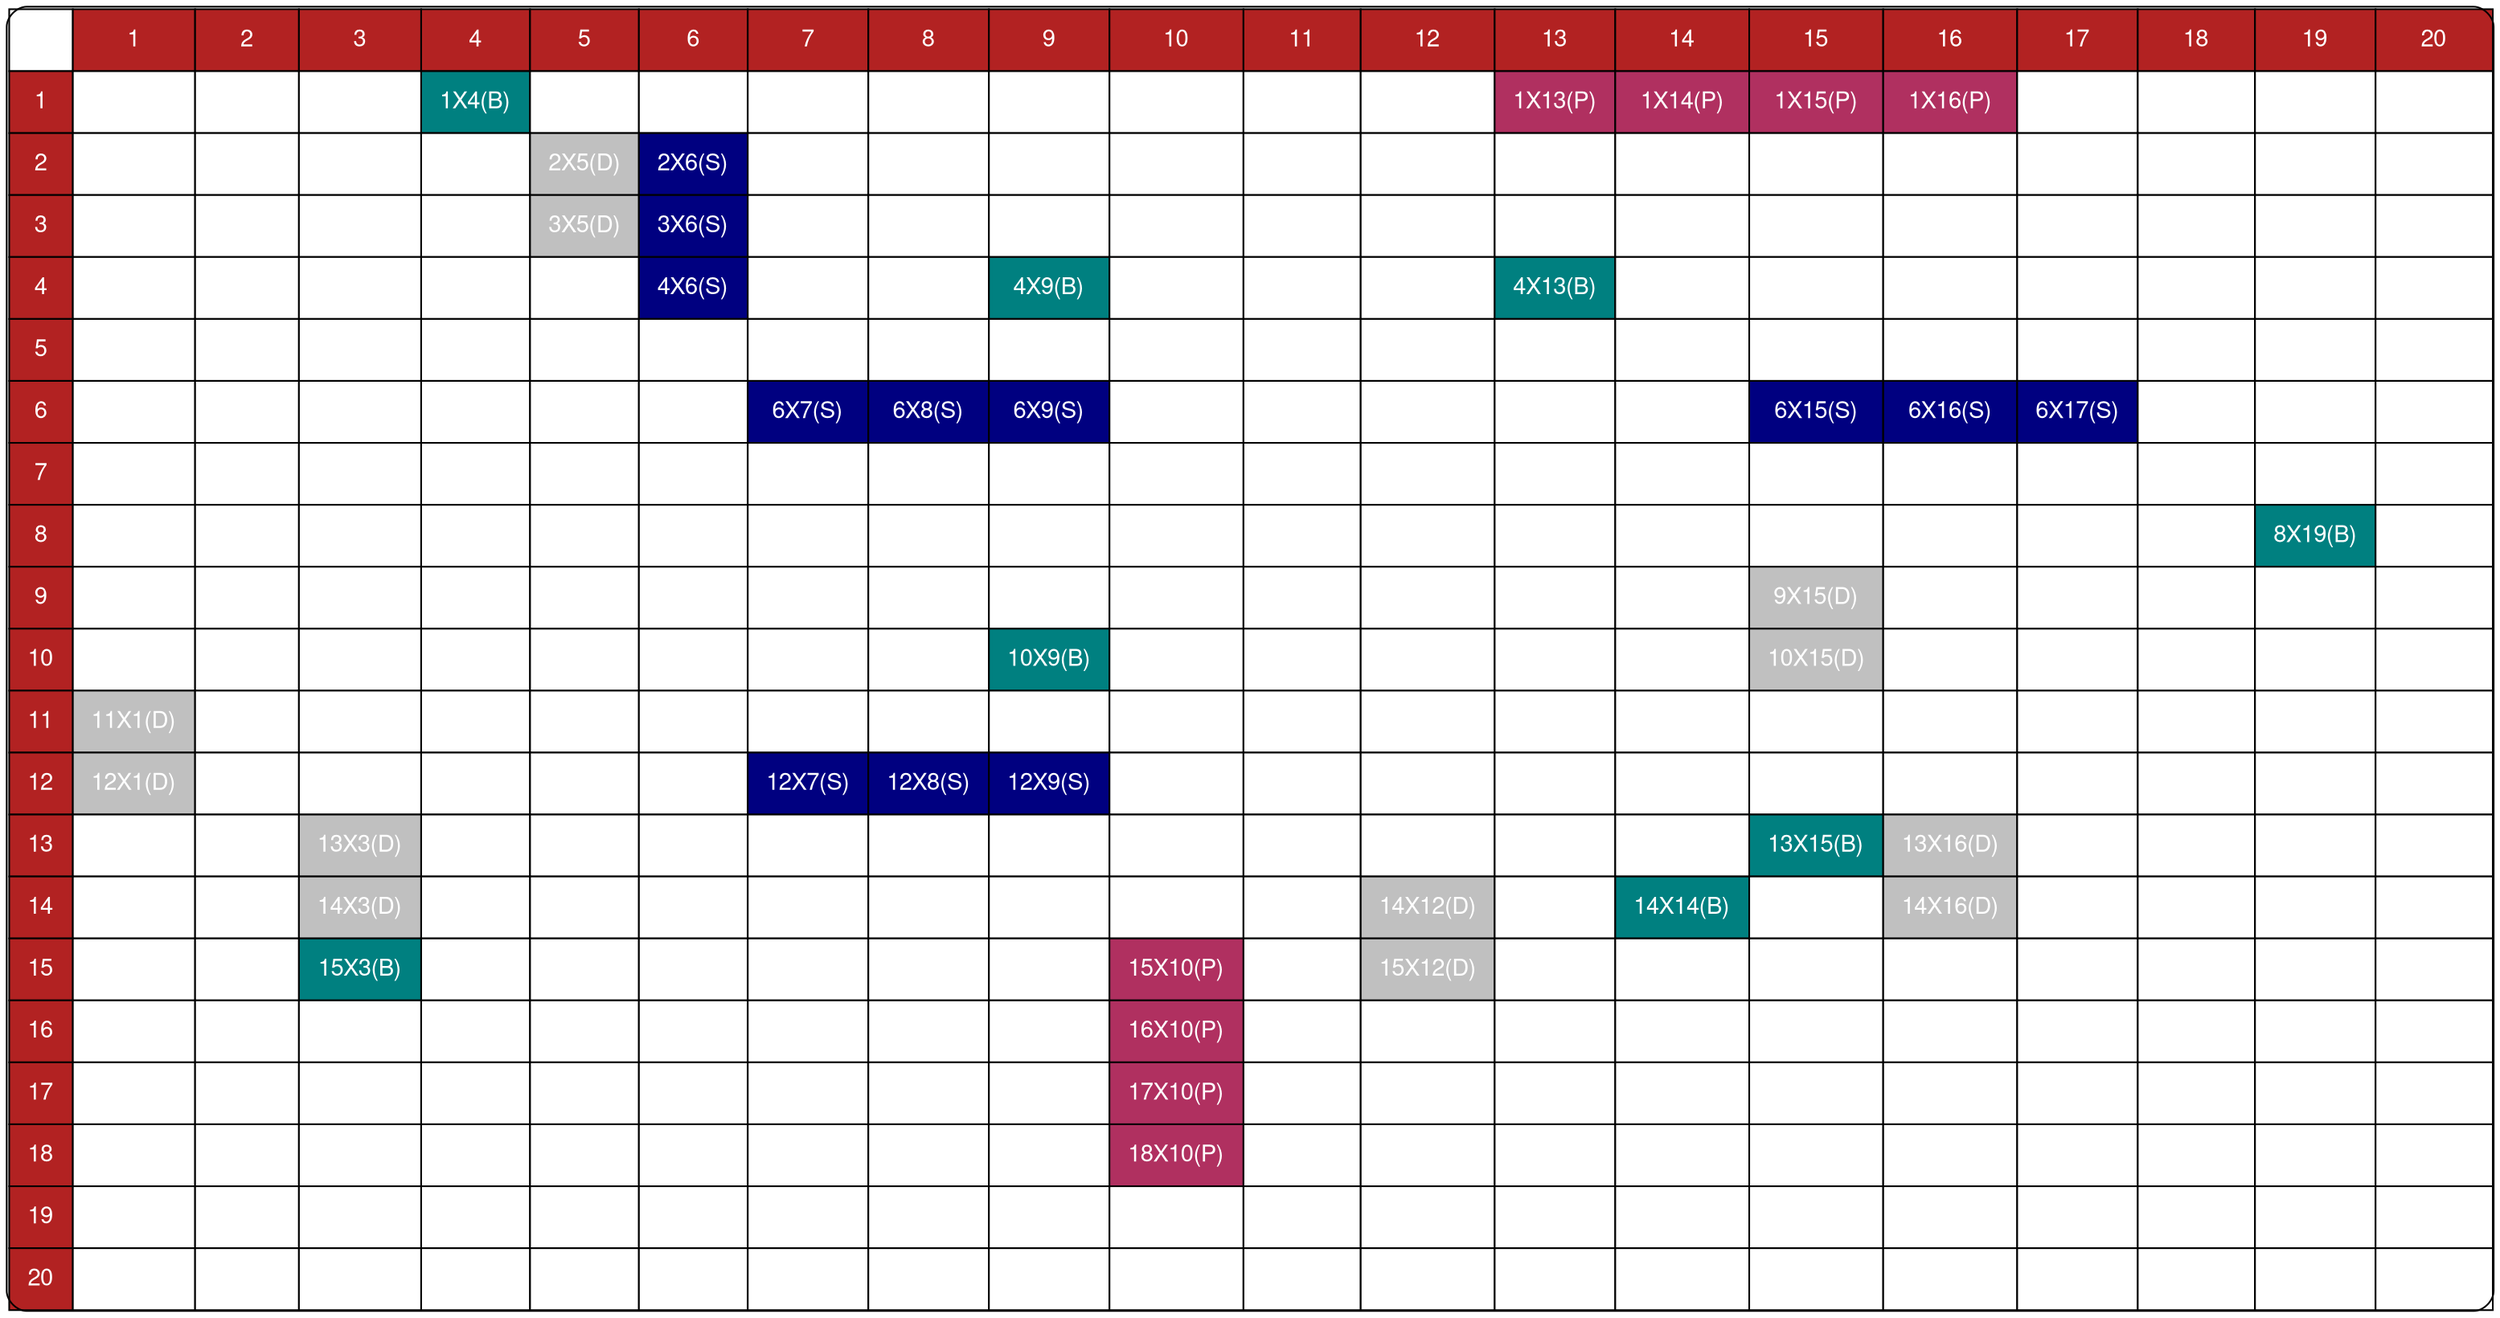 digraph html {
node [fontname="Helvetica,Arial,sans-serif", fontcolor="white"]
abc [shape = none, margin = 0, label=<
<TABLE BORDER = "1" CELLBORDER = "1" CELLSPACING="0" CELLPADDING="10" style='rounded'>

                    <TR>
	<TD > </TD>
<TD BGCOLOR="FireBrick">1</TD>
	<TD BGCOLOR="FireBrick">2</TD>
	<TD BGCOLOR="FireBrick">3</TD>
	<TD BGCOLOR="FireBrick">4</TD>
	<TD BGCOLOR="FireBrick">5</TD>
	<TD BGCOLOR="FireBrick">6</TD>
	<TD BGCOLOR="FireBrick">7</TD>
	<TD BGCOLOR="FireBrick">8</TD>
	<TD BGCOLOR="FireBrick">9</TD>
	<TD BGCOLOR="FireBrick">10</TD>
	<TD BGCOLOR="FireBrick">11</TD>
	<TD BGCOLOR="FireBrick">12</TD>
	<TD BGCOLOR="FireBrick">13</TD>
	<TD BGCOLOR="FireBrick">14</TD>
	<TD BGCOLOR="FireBrick">15</TD>
	<TD BGCOLOR="FireBrick">16</TD>
	<TD BGCOLOR="FireBrick">17</TD>
	<TD BGCOLOR="FireBrick">18</TD>
	<TD BGCOLOR="FireBrick">19</TD>
	<TD BGCOLOR="FireBrick">20</TD>
	
</TR>
<TR>
	<TD BGCOLOR="FireBrick">1</TD>
	<TD BGCOLOR="white">"1x1"</TD>
	<TD BGCOLOR="white">"1x2"</TD>
	<TD BGCOLOR="white">"1x3"</TD>
	<TD BGCOLOR="#008080">1X4(B)</TD>
	<TD BGCOLOR="white">"1x5"</TD>
	<TD BGCOLOR="white">"1x6"</TD>
	<TD BGCOLOR="white">"1x7"</TD>
	<TD BGCOLOR="white">"1x8"</TD>
	<TD BGCOLOR="white">"1x9"</TD>
	<TD BGCOLOR="white">"1x10"</TD>
	<TD BGCOLOR="white">"1x11"</TD>
	<TD BGCOLOR="white">"1x12"</TD>
	<TD BGCOLOR="Maroon">1X13(P)</TD>
	<TD BGCOLOR="Maroon">1X14(P)</TD>
	<TD BGCOLOR="Maroon">1X15(P)</TD>
	<TD BGCOLOR="Maroon">1X16(P)</TD>
	<TD BGCOLOR="white">"1x17"</TD>
	<TD BGCOLOR="white">"1x18"</TD>
	<TD BGCOLOR="white">"1x19"</TD>
	<TD BGCOLOR="white">"1x20"</TD>
	
</TR>
<TR>
	<TD BGCOLOR="FireBrick">2</TD>
	<TD BGCOLOR="white">"2x1"</TD>
	<TD BGCOLOR="white">"2x2"</TD>
	<TD BGCOLOR="white">"2x3"</TD>
	<TD BGCOLOR="white">"2x4"</TD>
	<TD BGCOLOR="Gray">2X5(D)</TD>
	<TD BGCOLOR="Navy">2X6(S)</TD>
	<TD BGCOLOR="white">"2x7"</TD>
	<TD BGCOLOR="white">"2x8"</TD>
	<TD BGCOLOR="white">"2x9"</TD>
	<TD BGCOLOR="white">"2x10"</TD>
	<TD BGCOLOR="white">"2x11"</TD>
	<TD BGCOLOR="white">"2x12"</TD>
	<TD BGCOLOR="white">"2x13"</TD>
	<TD BGCOLOR="white">"2x14"</TD>
	<TD BGCOLOR="white">"2x15"</TD>
	<TD BGCOLOR="white">"2x16"</TD>
	<TD BGCOLOR="white">"2x17"</TD>
	<TD BGCOLOR="white">"2x18"</TD>
	<TD BGCOLOR="white">"2x19"</TD>
	<TD BGCOLOR="white">"2x20"</TD>
	
</TR>
<TR>
	<TD BGCOLOR="FireBrick">3</TD>
	<TD BGCOLOR="white">"3x1"</TD>
	<TD BGCOLOR="white">"3x2"</TD>
	<TD BGCOLOR="white">"3x3"</TD>
	<TD BGCOLOR="white">"3x4"</TD>
	<TD BGCOLOR="Gray">3X5(D)</TD>
	<TD BGCOLOR="Navy">3X6(S)</TD>
	<TD BGCOLOR="white">"3x7"</TD>
	<TD BGCOLOR="white">"3x8"</TD>
	<TD BGCOLOR="white">"3x9"</TD>
	<TD BGCOLOR="white">"3x10"</TD>
	<TD BGCOLOR="white">"3x11"</TD>
	<TD BGCOLOR="white">"3x12"</TD>
	<TD BGCOLOR="white">"3x13"</TD>
	<TD BGCOLOR="white">"3x14"</TD>
	<TD BGCOLOR="white">"3x15"</TD>
	<TD BGCOLOR="white">"3x16"</TD>
	<TD BGCOLOR="white">"3x17"</TD>
	<TD BGCOLOR="white">"3x18"</TD>
	<TD BGCOLOR="white">"3x19"</TD>
	<TD BGCOLOR="white">"3x20"</TD>
	
</TR>
<TR>
	<TD BGCOLOR="FireBrick">4</TD>
	<TD BGCOLOR="white">"4x1"</TD>
	<TD BGCOLOR="white">"4x2"</TD>
	<TD BGCOLOR="white">"4x3"</TD>
	<TD BGCOLOR="white">"4x4"</TD>
	<TD BGCOLOR="white">"4x5"</TD>
	<TD BGCOLOR="Navy">4X6(S)</TD>
	<TD BGCOLOR="white">"4x7"</TD>
	<TD BGCOLOR="white">"4x8"</TD>
	<TD BGCOLOR="#008080">4X9(B)</TD>
	<TD BGCOLOR="white">"4x10"</TD>
	<TD BGCOLOR="white">"4x11"</TD>
	<TD BGCOLOR="white">"4x12"</TD>
	<TD BGCOLOR="#008080">4X13(B)</TD>
	<TD BGCOLOR="white">"4x14"</TD>
	<TD BGCOLOR="white">"4x15"</TD>
	<TD BGCOLOR="white">"4x16"</TD>
	<TD BGCOLOR="white">"4x17"</TD>
	<TD BGCOLOR="white">"4x18"</TD>
	<TD BGCOLOR="white">"4x19"</TD>
	<TD BGCOLOR="white">"4x20"</TD>
	
</TR>
<TR>
	<TD BGCOLOR="FireBrick">5</TD>
	<TD BGCOLOR="white">"5x1"</TD>
	<TD BGCOLOR="white">"5x2"</TD>
	<TD BGCOLOR="white">"5x3"</TD>
	<TD BGCOLOR="white">"5x4"</TD>
	<TD BGCOLOR="white">"5x5"</TD>
	<TD BGCOLOR="white">"5x6"</TD>
	<TD BGCOLOR="white">"5x7"</TD>
	<TD BGCOLOR="white">"5x8"</TD>
	<TD BGCOLOR="white">"5x9"</TD>
	<TD BGCOLOR="white">"5x10"</TD>
	<TD BGCOLOR="white">"5x11"</TD>
	<TD BGCOLOR="white">"5x12"</TD>
	<TD BGCOLOR="white">"5x13"</TD>
	<TD BGCOLOR="white">"5x14"</TD>
	<TD BGCOLOR="white">"5x15"</TD>
	<TD BGCOLOR="white">"5x16"</TD>
	<TD BGCOLOR="white">"5x17"</TD>
	<TD BGCOLOR="white">"5x18"</TD>
	<TD BGCOLOR="white">"5x19"</TD>
	<TD BGCOLOR="white">"5x20"</TD>
	
</TR>
<TR>
	<TD BGCOLOR="FireBrick">6</TD>
	<TD BGCOLOR="white">"6x1"</TD>
	<TD BGCOLOR="white">"6x2"</TD>
	<TD BGCOLOR="white">"6x3"</TD>
	<TD BGCOLOR="white">"6x4"</TD>
	<TD BGCOLOR="white">"6x5"</TD>
	<TD BGCOLOR="white">"6x6"</TD>
	<TD BGCOLOR="Navy">6X7(S)</TD>
	<TD BGCOLOR="Navy">6X8(S)</TD>
	<TD BGCOLOR="Navy">6X9(S)</TD>
	<TD BGCOLOR="white">"6x10"</TD>
	<TD BGCOLOR="white">"6x11"</TD>
	<TD BGCOLOR="white">"6x12"</TD>
	<TD BGCOLOR="white">"6x13"</TD>
	<TD BGCOLOR="white">"6x14"</TD>
	<TD BGCOLOR="Navy">6X15(S)</TD>
	<TD BGCOLOR="Navy">6X16(S)</TD>
	<TD BGCOLOR="Navy">6X17(S)</TD>
	<TD BGCOLOR="white">"6x18"</TD>
	<TD BGCOLOR="white">"6x19"</TD>
	<TD BGCOLOR="white">"6x20"</TD>
	
</TR>
<TR>
	<TD BGCOLOR="FireBrick">7</TD>
	<TD BGCOLOR="white">"7x1"</TD>
	<TD BGCOLOR="white">"7x2"</TD>
	<TD BGCOLOR="white">"7x3"</TD>
	<TD BGCOLOR="white">"7x4"</TD>
	<TD BGCOLOR="white">"7x5"</TD>
	<TD BGCOLOR="white">"7x6"</TD>
	<TD BGCOLOR="white">"7x7"</TD>
	<TD BGCOLOR="white">"7x8"</TD>
	<TD BGCOLOR="white">"7x9"</TD>
	<TD BGCOLOR="white">"7x10"</TD>
	<TD BGCOLOR="white">"7x11"</TD>
	<TD BGCOLOR="white">"7x12"</TD>
	<TD BGCOLOR="white">"7x13"</TD>
	<TD BGCOLOR="white">"7x14"</TD>
	<TD BGCOLOR="white">"7x15"</TD>
	<TD BGCOLOR="white">"7x16"</TD>
	<TD BGCOLOR="white">"7x17"</TD>
	<TD BGCOLOR="white">"7x18"</TD>
	<TD BGCOLOR="white">"7x19"</TD>
	<TD BGCOLOR="white">"7x20"</TD>
	
</TR>
<TR>
	<TD BGCOLOR="FireBrick">8</TD>
	<TD BGCOLOR="white">"8x1"</TD>
	<TD BGCOLOR="white">"8x2"</TD>
	<TD BGCOLOR="white">"8x3"</TD>
	<TD BGCOLOR="white">"8x4"</TD>
	<TD BGCOLOR="white">"8x5"</TD>
	<TD BGCOLOR="white">"8x6"</TD>
	<TD BGCOLOR="white">"8x7"</TD>
	<TD BGCOLOR="white">"8x8"</TD>
	<TD BGCOLOR="white">"8x9"</TD>
	<TD BGCOLOR="white">"8x10"</TD>
	<TD BGCOLOR="white">"8x11"</TD>
	<TD BGCOLOR="white">"8x12"</TD>
	<TD BGCOLOR="white">"8x13"</TD>
	<TD BGCOLOR="white">"8x14"</TD>
	<TD BGCOLOR="white">"8x15"</TD>
	<TD BGCOLOR="white">"8x16"</TD>
	<TD BGCOLOR="white">"8x17"</TD>
	<TD BGCOLOR="white">"8x18"</TD>
	<TD BGCOLOR="#008080">8X19(B)</TD>
	<TD BGCOLOR="white">"8x20"</TD>
	
</TR>
<TR>
	<TD BGCOLOR="FireBrick">9</TD>
	<TD BGCOLOR="white">"9x1"</TD>
	<TD BGCOLOR="white">"9x2"</TD>
	<TD BGCOLOR="white">"9x3"</TD>
	<TD BGCOLOR="white">"9x4"</TD>
	<TD BGCOLOR="white">"9x5"</TD>
	<TD BGCOLOR="white">"9x6"</TD>
	<TD BGCOLOR="white">"9x7"</TD>
	<TD BGCOLOR="white">"9x8"</TD>
	<TD BGCOLOR="white">"9x9"</TD>
	<TD BGCOLOR="white">"9x10"</TD>
	<TD BGCOLOR="white">"9x11"</TD>
	<TD BGCOLOR="white">"9x12"</TD>
	<TD BGCOLOR="white">"9x13"</TD>
	<TD BGCOLOR="white">"9x14"</TD>
	<TD BGCOLOR="Gray">9X15(D)</TD>
	<TD BGCOLOR="white">"9x16"</TD>
	<TD BGCOLOR="white">"9x17"</TD>
	<TD BGCOLOR="white">"9x18"</TD>
	<TD BGCOLOR="white">"9x19"</TD>
	<TD BGCOLOR="white">"9x20"</TD>
	
</TR>
<TR>
	<TD BGCOLOR="FireBrick">10</TD>
	<TD BGCOLOR="white">"10x1"</TD>
	<TD BGCOLOR="white">"10x2"</TD>
	<TD BGCOLOR="white">"10x3"</TD>
	<TD BGCOLOR="white">"10x4"</TD>
	<TD BGCOLOR="white">"10x5"</TD>
	<TD BGCOLOR="white">"10x6"</TD>
	<TD BGCOLOR="white">"10x7"</TD>
	<TD BGCOLOR="white">"10x8"</TD>
	<TD BGCOLOR="#008080">10X9(B)</TD>
	<TD BGCOLOR="white">"10x10"</TD>
	<TD BGCOLOR="white">"10x11"</TD>
	<TD BGCOLOR="white">"10x12"</TD>
	<TD BGCOLOR="white">"10x13"</TD>
	<TD BGCOLOR="white">"10x14"</TD>
	<TD BGCOLOR="Gray">10X15(D)</TD>
	<TD BGCOLOR="white">"10x16"</TD>
	<TD BGCOLOR="white">"10x17"</TD>
	<TD BGCOLOR="white">"10x18"</TD>
	<TD BGCOLOR="white">"10x19"</TD>
	<TD BGCOLOR="white">"10x20"</TD>
	
</TR>
<TR>
	<TD BGCOLOR="FireBrick">11</TD>
	<TD BGCOLOR="Gray">11X1(D)</TD>
	<TD BGCOLOR="white">"11x2"</TD>
	<TD BGCOLOR="white">"11x3"</TD>
	<TD BGCOLOR="white">"11x4"</TD>
	<TD BGCOLOR="white">"11x5"</TD>
	<TD BGCOLOR="white">"11x6"</TD>
	<TD BGCOLOR="white">"11x7"</TD>
	<TD BGCOLOR="white">"11x8"</TD>
	<TD BGCOLOR="white">"11x9"</TD>
	<TD BGCOLOR="white">"11x10"</TD>
	<TD BGCOLOR="white">"11x11"</TD>
	<TD BGCOLOR="white">"11x12"</TD>
	<TD BGCOLOR="white">"11x13"</TD>
	<TD BGCOLOR="white">"11x14"</TD>
	<TD BGCOLOR="white">"11x15"</TD>
	<TD BGCOLOR="white">"11x16"</TD>
	<TD BGCOLOR="white">"11x17"</TD>
	<TD BGCOLOR="white">"11x18"</TD>
	<TD BGCOLOR="white">"11x19"</TD>
	<TD BGCOLOR="white">"11x20"</TD>
	
</TR>
<TR>
	<TD BGCOLOR="FireBrick">12</TD>
	<TD BGCOLOR="Gray">12X1(D)</TD>
	<TD BGCOLOR="white">"12x2"</TD>
	<TD BGCOLOR="white">"12x3"</TD>
	<TD BGCOLOR="white">"12x4"</TD>
	<TD BGCOLOR="white">"12x5"</TD>
	<TD BGCOLOR="white">"12x6"</TD>
	<TD BGCOLOR="Navy">12X7(S)</TD>
	<TD BGCOLOR="Navy">12X8(S)</TD>
	<TD BGCOLOR="Navy">12X9(S)</TD>
	<TD BGCOLOR="white">"12x10"</TD>
	<TD BGCOLOR="white">"12x11"</TD>
	<TD BGCOLOR="white">"12x12"</TD>
	<TD BGCOLOR="white">"12x13"</TD>
	<TD BGCOLOR="white">"12x14"</TD>
	<TD BGCOLOR="white">"12x15"</TD>
	<TD BGCOLOR="white">"12x16"</TD>
	<TD BGCOLOR="white">"12x17"</TD>
	<TD BGCOLOR="white">"12x18"</TD>
	<TD BGCOLOR="white">"12x19"</TD>
	<TD BGCOLOR="white">"12x20"</TD>
	
</TR>
<TR>
	<TD BGCOLOR="FireBrick">13</TD>
	<TD BGCOLOR="white">"13x1"</TD>
	<TD BGCOLOR="white">"13x2"</TD>
	<TD BGCOLOR="Gray">13X3(D)</TD>
	<TD BGCOLOR="white">"13x4"</TD>
	<TD BGCOLOR="white">"13x5"</TD>
	<TD BGCOLOR="white">"13x6"</TD>
	<TD BGCOLOR="white">"13x7"</TD>
	<TD BGCOLOR="white">"13x8"</TD>
	<TD BGCOLOR="white">"13x9"</TD>
	<TD BGCOLOR="white">"13x10"</TD>
	<TD BGCOLOR="white">"13x11"</TD>
	<TD BGCOLOR="white">"13x12"</TD>
	<TD BGCOLOR="white">"13x13"</TD>
	<TD BGCOLOR="white">"13x14"</TD>
	<TD BGCOLOR="#008080">13X15(B)</TD>
	<TD BGCOLOR="Gray">13X16(D)</TD>
	<TD BGCOLOR="white">"13x17"</TD>
	<TD BGCOLOR="white">"13x18"</TD>
	<TD BGCOLOR="white">"13x19"</TD>
	<TD BGCOLOR="white">"13x20"</TD>
	
</TR>
<TR>
	<TD BGCOLOR="FireBrick">14</TD>
	<TD BGCOLOR="white">"14x1"</TD>
	<TD BGCOLOR="white">"14x2"</TD>
	<TD BGCOLOR="Gray">14X3(D)</TD>
	<TD BGCOLOR="white">"14x4"</TD>
	<TD BGCOLOR="white">"14x5"</TD>
	<TD BGCOLOR="white">"14x6"</TD>
	<TD BGCOLOR="white">"14x7"</TD>
	<TD BGCOLOR="white">"14x8"</TD>
	<TD BGCOLOR="white">"14x9"</TD>
	<TD BGCOLOR="white">"14x10"</TD>
	<TD BGCOLOR="white">"14x11"</TD>
	<TD BGCOLOR="Gray">14X12(D)</TD>
	<TD BGCOLOR="white">"14x13"</TD>
	<TD BGCOLOR="#008080">14X14(B)</TD>
	<TD BGCOLOR="white">"14x15"</TD>
	<TD BGCOLOR="Gray">14X16(D)</TD>
	<TD BGCOLOR="white">"14x17"</TD>
	<TD BGCOLOR="white">"14x18"</TD>
	<TD BGCOLOR="white">"14x19"</TD>
	<TD BGCOLOR="white">"14x20"</TD>
	
</TR>
<TR>
	<TD BGCOLOR="FireBrick">15</TD>
	<TD BGCOLOR="white">"15x1"</TD>
	<TD BGCOLOR="white">"15x2"</TD>
	<TD BGCOLOR="#008080">15X3(B)</TD>
	<TD BGCOLOR="white">"15x4"</TD>
	<TD BGCOLOR="white">"15x5"</TD>
	<TD BGCOLOR="white">"15x6"</TD>
	<TD BGCOLOR="white">"15x7"</TD>
	<TD BGCOLOR="white">"15x8"</TD>
	<TD BGCOLOR="white">"15x9"</TD>
	<TD BGCOLOR="Maroon">15X10(P)</TD>
	<TD BGCOLOR="white">"15x11"</TD>
	<TD BGCOLOR="Gray">15X12(D)</TD>
	<TD BGCOLOR="white">"15x13"</TD>
	<TD BGCOLOR="white">"15x14"</TD>
	<TD BGCOLOR="white">"15x15"</TD>
	<TD BGCOLOR="white">"15x16"</TD>
	<TD BGCOLOR="white">"15x17"</TD>
	<TD BGCOLOR="white">"15x18"</TD>
	<TD BGCOLOR="white">"15x19"</TD>
	<TD BGCOLOR="white">"15x20"</TD>
	
</TR>
<TR>
	<TD BGCOLOR="FireBrick">16</TD>
	<TD BGCOLOR="white">"16x1"</TD>
	<TD BGCOLOR="white">"16x2"</TD>
	<TD BGCOLOR="white">"16x3"</TD>
	<TD BGCOLOR="white">"16x4"</TD>
	<TD BGCOLOR="white">"16x5"</TD>
	<TD BGCOLOR="white">"16x6"</TD>
	<TD BGCOLOR="white">"16x7"</TD>
	<TD BGCOLOR="white">"16x8"</TD>
	<TD BGCOLOR="white">"16x9"</TD>
	<TD BGCOLOR="Maroon">16X10(P)</TD>
	<TD BGCOLOR="white">"16x11"</TD>
	<TD BGCOLOR="white">"16x12"</TD>
	<TD BGCOLOR="white">"16x13"</TD>
	<TD BGCOLOR="white">"16x14"</TD>
	<TD BGCOLOR="white">"16x15"</TD>
	<TD BGCOLOR="white">"16x16"</TD>
	<TD BGCOLOR="white">"16x17"</TD>
	<TD BGCOLOR="white">"16x18"</TD>
	<TD BGCOLOR="white">"16x19"</TD>
	<TD BGCOLOR="white">"16x20"</TD>
	
</TR>
<TR>
	<TD BGCOLOR="FireBrick">17</TD>
	<TD BGCOLOR="white">"17x1"</TD>
	<TD BGCOLOR="white">"17x2"</TD>
	<TD BGCOLOR="white">"17x3"</TD>
	<TD BGCOLOR="white">"17x4"</TD>
	<TD BGCOLOR="white">"17x5"</TD>
	<TD BGCOLOR="white">"17x6"</TD>
	<TD BGCOLOR="white">"17x7"</TD>
	<TD BGCOLOR="white">"17x8"</TD>
	<TD BGCOLOR="white">"17x9"</TD>
	<TD BGCOLOR="Maroon">17X10(P)</TD>
	<TD BGCOLOR="white">"17x11"</TD>
	<TD BGCOLOR="white">"17x12"</TD>
	<TD BGCOLOR="white">"17x13"</TD>
	<TD BGCOLOR="white">"17x14"</TD>
	<TD BGCOLOR="white">"17x15"</TD>
	<TD BGCOLOR="white">"17x16"</TD>
	<TD BGCOLOR="white">"17x17"</TD>
	<TD BGCOLOR="white">"17x18"</TD>
	<TD BGCOLOR="white">"17x19"</TD>
	<TD BGCOLOR="white">"17x20"</TD>
	
</TR>
<TR>
	<TD BGCOLOR="FireBrick">18</TD>
	<TD BGCOLOR="white">"18x1"</TD>
	<TD BGCOLOR="white">"18x2"</TD>
	<TD BGCOLOR="white">"18x3"</TD>
	<TD BGCOLOR="white">"18x4"</TD>
	<TD BGCOLOR="white">"18x5"</TD>
	<TD BGCOLOR="white">"18x6"</TD>
	<TD BGCOLOR="white">"18x7"</TD>
	<TD BGCOLOR="white">"18x8"</TD>
	<TD BGCOLOR="white">"18x9"</TD>
	<TD BGCOLOR="Maroon">18X10(P)</TD>
	<TD BGCOLOR="white">"18x11"</TD>
	<TD BGCOLOR="white">"18x12"</TD>
	<TD BGCOLOR="white">"18x13"</TD>
	<TD BGCOLOR="white">"18x14"</TD>
	<TD BGCOLOR="white">"18x15"</TD>
	<TD BGCOLOR="white">"18x16"</TD>
	<TD BGCOLOR="white">"18x17"</TD>
	<TD BGCOLOR="white">"18x18"</TD>
	<TD BGCOLOR="white">"18x19"</TD>
	<TD BGCOLOR="white">"18x20"</TD>
	
</TR>
<TR>
	<TD BGCOLOR="FireBrick">19</TD>
	<TD BGCOLOR="white">"19x1"</TD>
	<TD BGCOLOR="white">"19x2"</TD>
	<TD BGCOLOR="white">"19x3"</TD>
	<TD BGCOLOR="white">"19x4"</TD>
	<TD BGCOLOR="white">"19x5"</TD>
	<TD BGCOLOR="white">"19x6"</TD>
	<TD BGCOLOR="white">"19x7"</TD>
	<TD BGCOLOR="white">"19x8"</TD>
	<TD BGCOLOR="white">"19x9"</TD>
	<TD BGCOLOR="white">"19x10"</TD>
	<TD BGCOLOR="white">"19x11"</TD>
	<TD BGCOLOR="white">"19x12"</TD>
	<TD BGCOLOR="white">"19x13"</TD>
	<TD BGCOLOR="white">"19x14"</TD>
	<TD BGCOLOR="white">"19x15"</TD>
	<TD BGCOLOR="white">"19x16"</TD>
	<TD BGCOLOR="white">"19x17"</TD>
	<TD BGCOLOR="white">"19x18"</TD>
	<TD BGCOLOR="white">"19x19"</TD>
	<TD BGCOLOR="white">"19x20"</TD>
	
</TR>
<TR>
	<TD BGCOLOR="FireBrick">20</TD>
	<TD BGCOLOR="white">"20x1"</TD>
	<TD BGCOLOR="white">"20x2"</TD>
	<TD BGCOLOR="white">"20x3"</TD>
	<TD BGCOLOR="white">"20x4"</TD>
	<TD BGCOLOR="white">"20x5"</TD>
	<TD BGCOLOR="white">"20x6"</TD>
	<TD BGCOLOR="white">"20x7"</TD>
	<TD BGCOLOR="white">"20x8"</TD>
	<TD BGCOLOR="white">"20x9"</TD>
	<TD BGCOLOR="white">"20x10"</TD>
	<TD BGCOLOR="white">"20x11"</TD>
	<TD BGCOLOR="white">"20x12"</TD>
	<TD BGCOLOR="white">"20x13"</TD>
	<TD BGCOLOR="white">"20x14"</TD>
	<TD BGCOLOR="white">"20x15"</TD>
	<TD BGCOLOR="white">"20x16"</TD>
	<TD BGCOLOR="white">"20x17"</TD>
	<TD BGCOLOR="white">"20x18"</TD>
	<TD BGCOLOR="white">"20x19"</TD>
	<TD BGCOLOR="white">"20x20"</TD>
	
</TR>
</TABLE>>];
}